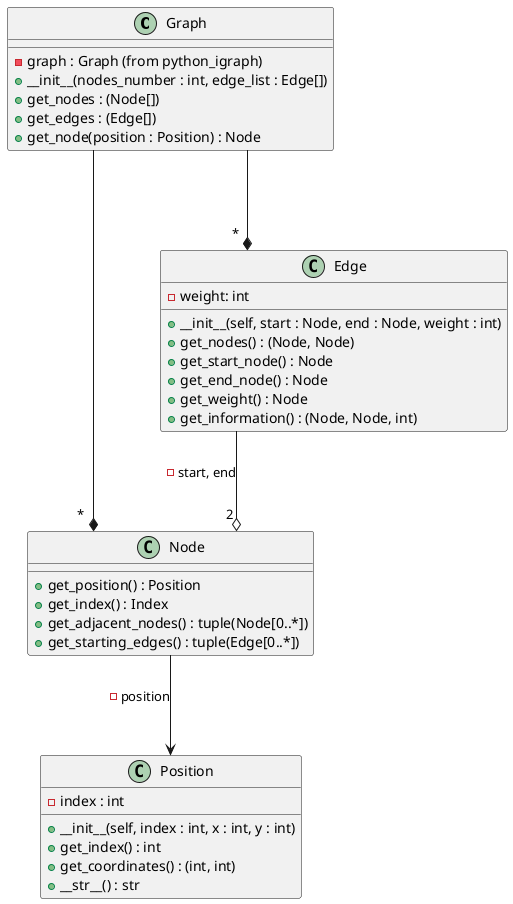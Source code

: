 @startuml
skinparam linetype ortho
skinparam nodesep 100
skinparam ranksep 100

!startsub MAP
class Graph {
    - graph : Graph (from python_igraph)
    + __init__(nodes_number : int, edge_list : Edge[])
    + get_nodes : (Node[])
    + get_edges : (Edge[])
    + get_node(position : Position) : Node
}

class Node {
    ' - position : Position
    ' - adjacent_nodes : Tuple(Node)
    ' - starting_edges : Tuple(Edge)
    ' - ending_edges : Tuple(Edge)
    + get_position() : Position
    + get_index() : Index
    + get_adjacent_nodes() : tuple(Node[0..*])
    + get_starting_edges() : tuple(Edge[0..*])
    '+ get_ending_edges() : tuple(Edge[0..*])
}

class Edge {
    '- start : Node
    '- end : Node
    - weight: int
    + __init__(self, start : Node, end : Node, weight : int)
    + get_nodes() : (Node, Node)
    + get_start_node() : Node
    + get_end_node() : Node
    + get_weight() : Node
    + get_information() : (Node, Node, int)
}

class Position {
    - index : int
    + __init__(self, index : int, x : int, y : int)
    + get_index() : int
    + get_coordinates() : (int, int)
    + __str__() : str
}

Graph --* "*" Node
Graph --* "*" Edge
Edge --o "2   " Node : - start, end
Node --> Position : - position

!endsub

@enduml